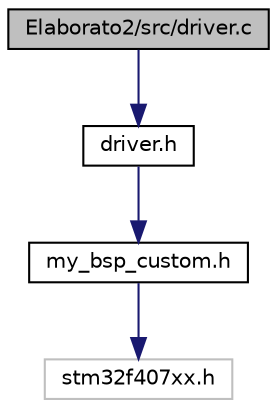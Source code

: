 digraph "Elaborato2/src/driver.c"
{
  edge [fontname="Helvetica",fontsize="10",labelfontname="Helvetica",labelfontsize="10"];
  node [fontname="Helvetica",fontsize="10",shape=record];
  Node0 [label="Elaborato2/src/driver.c",height=0.2,width=0.4,color="black", fillcolor="grey75", style="filled", fontcolor="black"];
  Node0 -> Node1 [color="midnightblue",fontsize="10",style="solid",fontname="Helvetica"];
  Node1 [label="driver.h",height=0.2,width=0.4,color="black", fillcolor="white", style="filled",URL="$driver_8h.html",tooltip="Libreria per pilotaggio periferiche. "];
  Node1 -> Node2 [color="midnightblue",fontsize="10",style="solid",fontname="Helvetica"];
  Node2 [label="my_bsp_custom.h",height=0.2,width=0.4,color="black", fillcolor="white", style="filled",URL="$my__bsp__custom_8h.html",tooltip="Libreria per BSP custom STM32F4 Discovery. "];
  Node2 -> Node3 [color="midnightblue",fontsize="10",style="solid",fontname="Helvetica"];
  Node3 [label="stm32f407xx.h",height=0.2,width=0.4,color="grey75", fillcolor="white", style="filled"];
}
